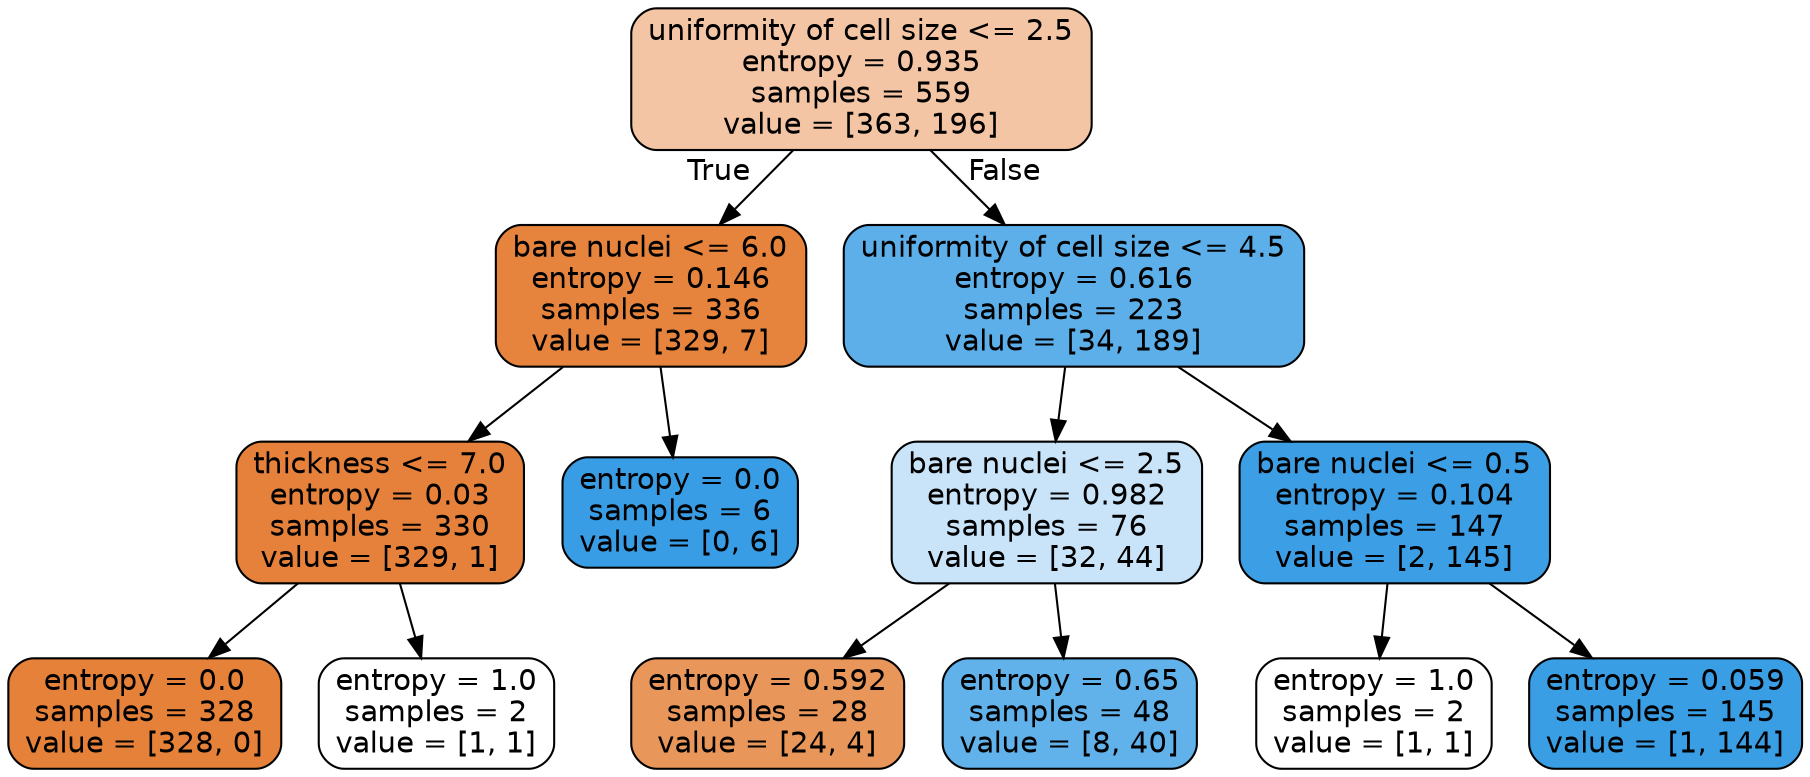 digraph Tree {
node [shape=box, style="filled, rounded", color="black", fontname=helvetica] ;
edge [fontname=helvetica] ;
0 [label="uniformity of cell size <= 2.5\nentropy = 0.935\nsamples = 559\nvalue = [363, 196]", fillcolor="#f3c5a4"] ;
1 [label="bare nuclei <= 6.0\nentropy = 0.146\nsamples = 336\nvalue = [329, 7]", fillcolor="#e6843d"] ;
0 -> 1 [labeldistance=2.5, labelangle=45, headlabel="True"] ;
2 [label="thickness <= 7.0\nentropy = 0.03\nsamples = 330\nvalue = [329, 1]", fillcolor="#e5813a"] ;
1 -> 2 ;
3 [label="entropy = 0.0\nsamples = 328\nvalue = [328, 0]", fillcolor="#e58139"] ;
2 -> 3 ;
4 [label="entropy = 1.0\nsamples = 2\nvalue = [1, 1]", fillcolor="#ffffff"] ;
2 -> 4 ;
5 [label="entropy = 0.0\nsamples = 6\nvalue = [0, 6]", fillcolor="#399de5"] ;
1 -> 5 ;
6 [label="uniformity of cell size <= 4.5\nentropy = 0.616\nsamples = 223\nvalue = [34, 189]", fillcolor="#5dafea"] ;
0 -> 6 [labeldistance=2.5, labelangle=-45, headlabel="False"] ;
7 [label="bare nuclei <= 2.5\nentropy = 0.982\nsamples = 76\nvalue = [32, 44]", fillcolor="#c9e4f8"] ;
6 -> 7 ;
8 [label="entropy = 0.592\nsamples = 28\nvalue = [24, 4]", fillcolor="#e9965a"] ;
7 -> 8 ;
9 [label="entropy = 0.65\nsamples = 48\nvalue = [8, 40]", fillcolor="#61b1ea"] ;
7 -> 9 ;
10 [label="bare nuclei <= 0.5\nentropy = 0.104\nsamples = 147\nvalue = [2, 145]", fillcolor="#3c9ee5"] ;
6 -> 10 ;
11 [label="entropy = 1.0\nsamples = 2\nvalue = [1, 1]", fillcolor="#ffffff"] ;
10 -> 11 ;
12 [label="entropy = 0.059\nsamples = 145\nvalue = [1, 144]", fillcolor="#3a9ee5"] ;
10 -> 12 ;
}